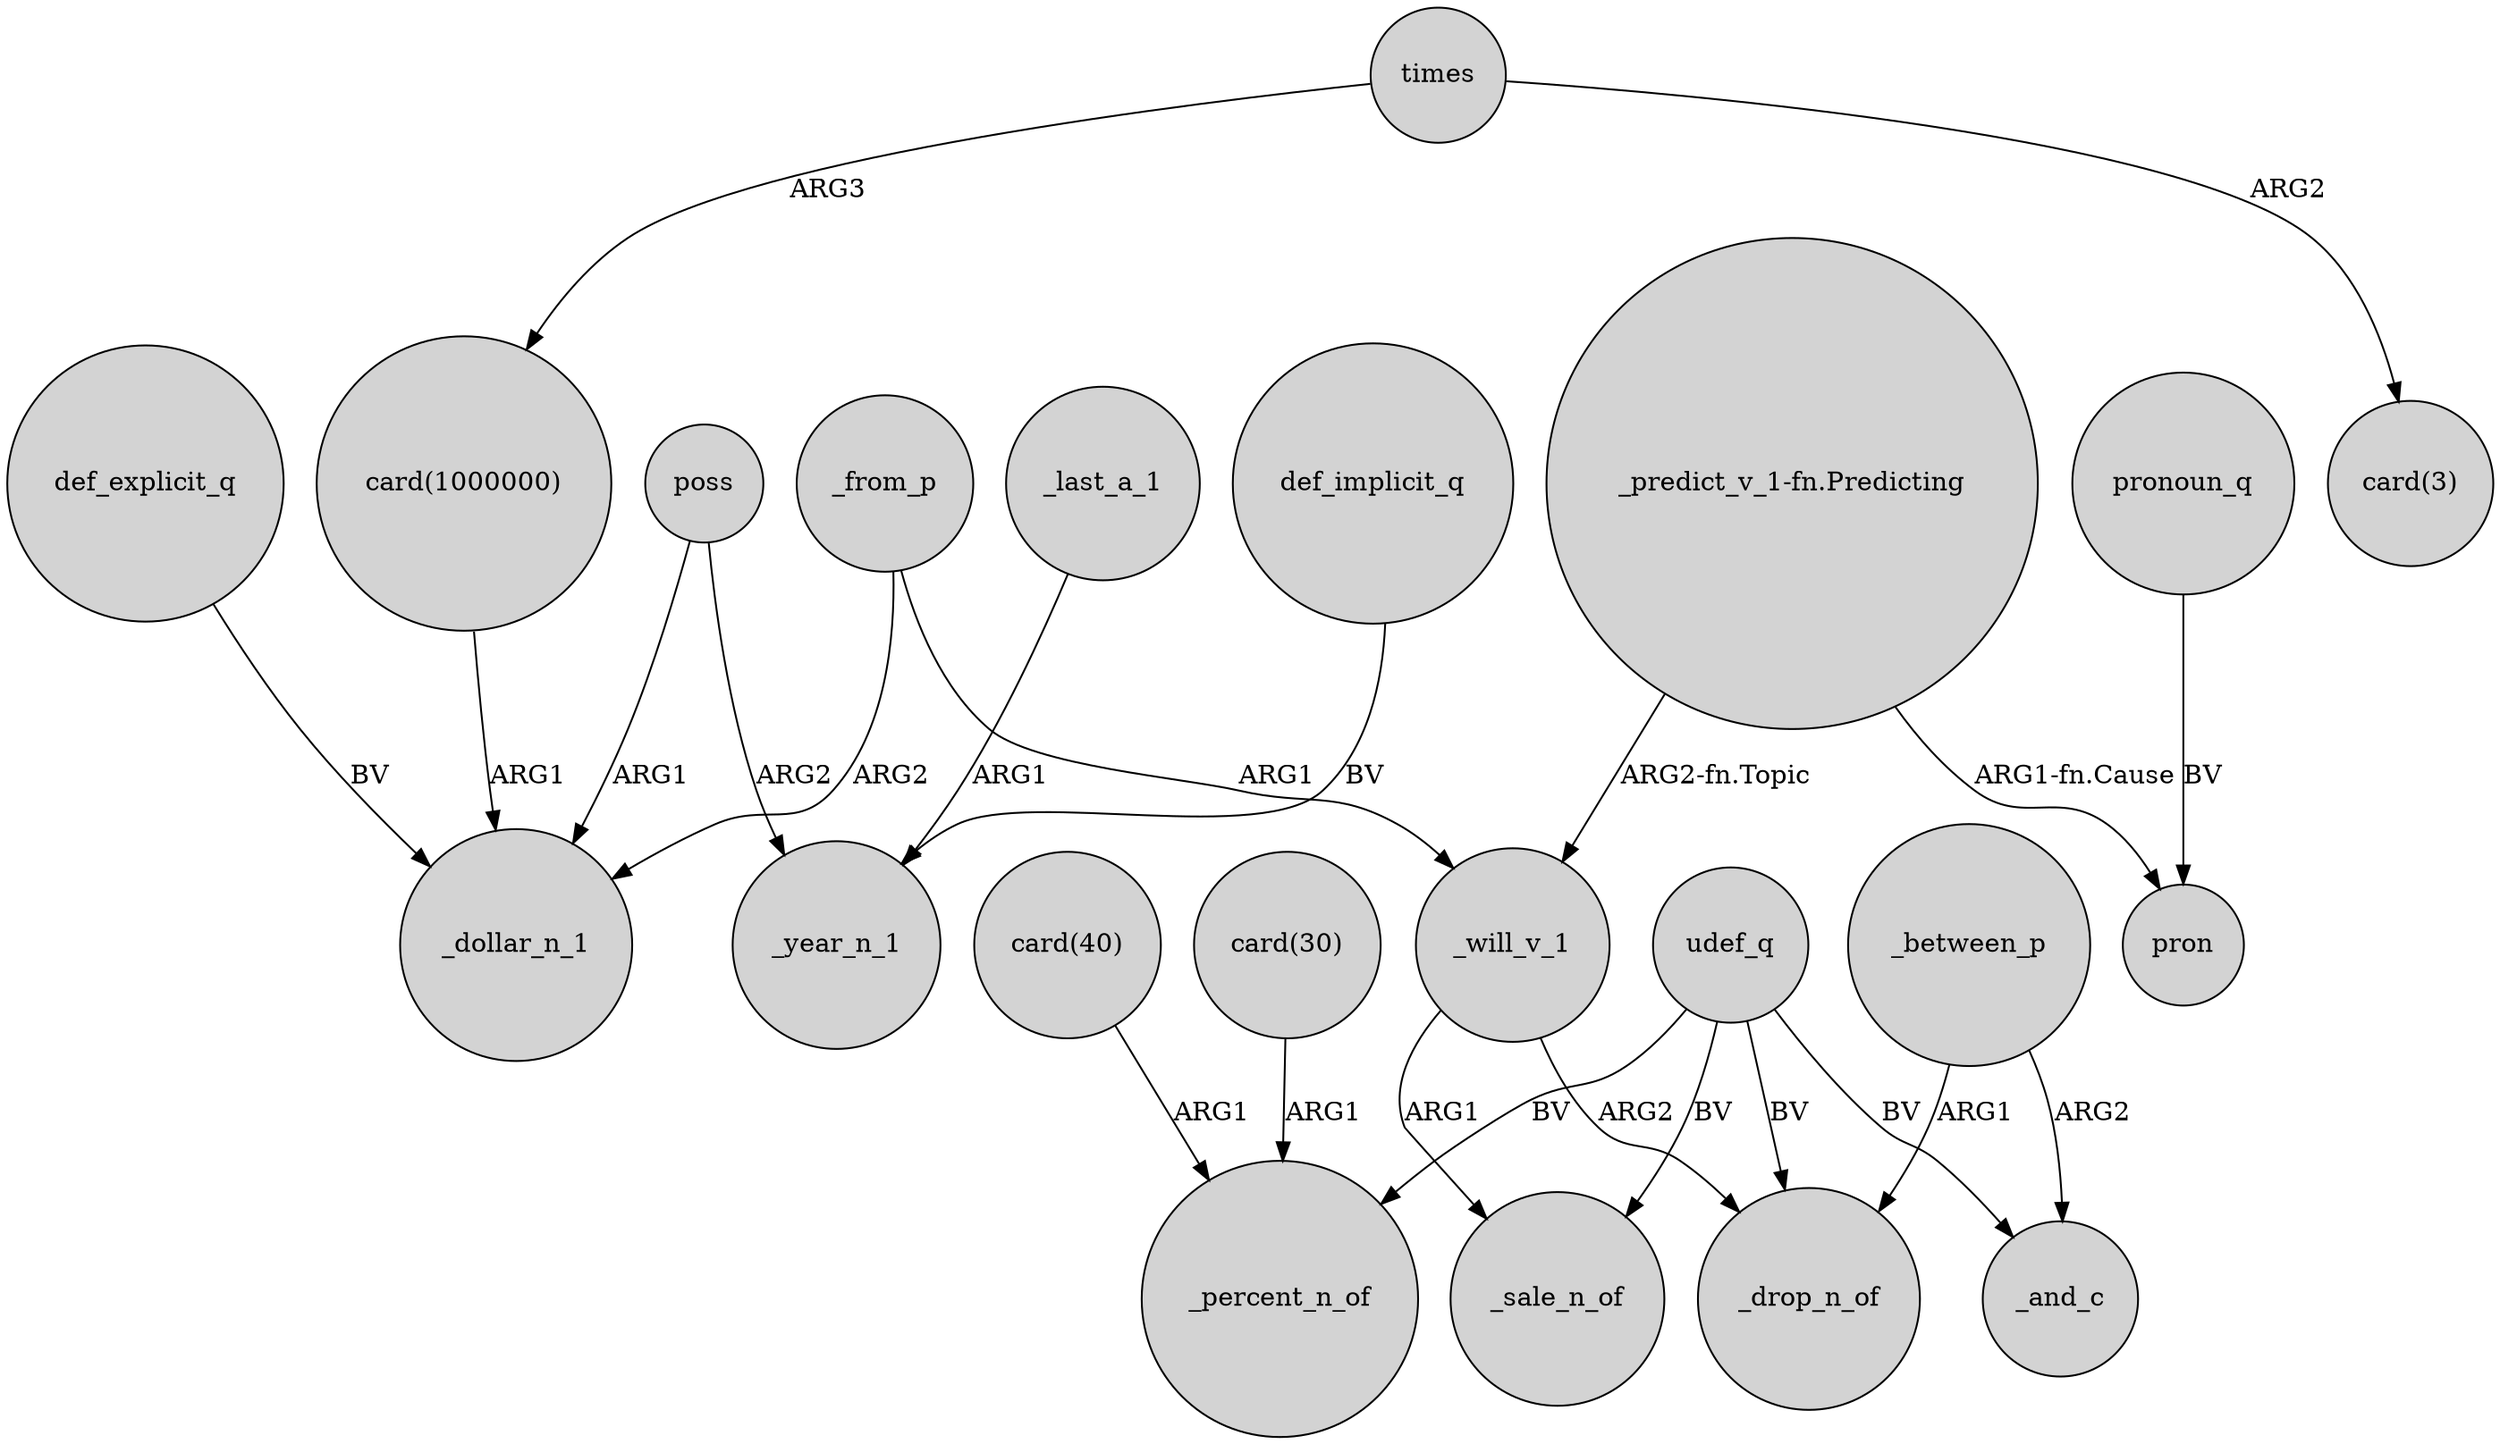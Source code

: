 digraph {
	node [shape=circle style=filled]
	"card(1000000)" -> _dollar_n_1 [label=ARG1]
	def_implicit_q -> _year_n_1 [label=BV]
	"card(40)" -> _percent_n_of [label=ARG1]
	_will_v_1 -> _sale_n_of [label=ARG1]
	poss -> _dollar_n_1 [label=ARG1]
	"card(30)" -> _percent_n_of [label=ARG1]
	_between_p -> _drop_n_of [label=ARG1]
	"_predict_v_1-fn.Predicting" -> _will_v_1 [label="ARG2-fn.Topic"]
	pronoun_q -> pron [label=BV]
	udef_q -> _drop_n_of [label=BV]
	poss -> _year_n_1 [label=ARG2]
	times -> "card(1000000)" [label=ARG3]
	_between_p -> _and_c [label=ARG2]
	_last_a_1 -> _year_n_1 [label=ARG1]
	udef_q -> _sale_n_of [label=BV]
	_will_v_1 -> _drop_n_of [label=ARG2]
	times -> "card(3)" [label=ARG2]
	udef_q -> _percent_n_of [label=BV]
	def_explicit_q -> _dollar_n_1 [label=BV]
	_from_p -> _dollar_n_1 [label=ARG2]
	udef_q -> _and_c [label=BV]
	_from_p -> _will_v_1 [label=ARG1]
	"_predict_v_1-fn.Predicting" -> pron [label="ARG1-fn.Cause"]
}
